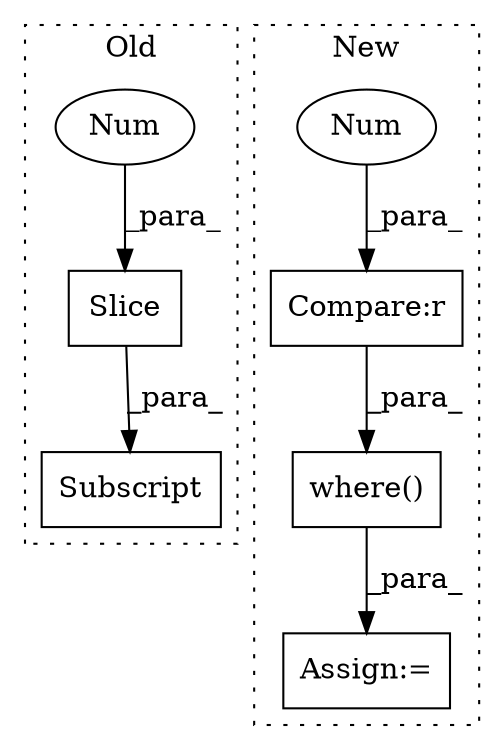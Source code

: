 digraph G {
subgraph cluster0 {
1 [label="Slice" a="80" s="1271" l="1" shape="box"];
3 [label="Num" a="76" s="1272" l="1" shape="ellipse"];
4 [label="Subscript" a="63" s="1267,0" l="7,0" shape="box"];
label = "Old";
style="dotted";
}
subgraph cluster1 {
2 [label="where()" a="75" s="450,497" l="12,1" shape="box"];
5 [label="Compare:r" a="40" s="462" l="9" shape="box"];
6 [label="Num" a="76" s="470" l="1" shape="ellipse"];
7 [label="Assign:=" a="68" s="447" l="3" shape="box"];
label = "New";
style="dotted";
}
1 -> 4 [label="_para_"];
2 -> 7 [label="_para_"];
3 -> 1 [label="_para_"];
5 -> 2 [label="_para_"];
6 -> 5 [label="_para_"];
}